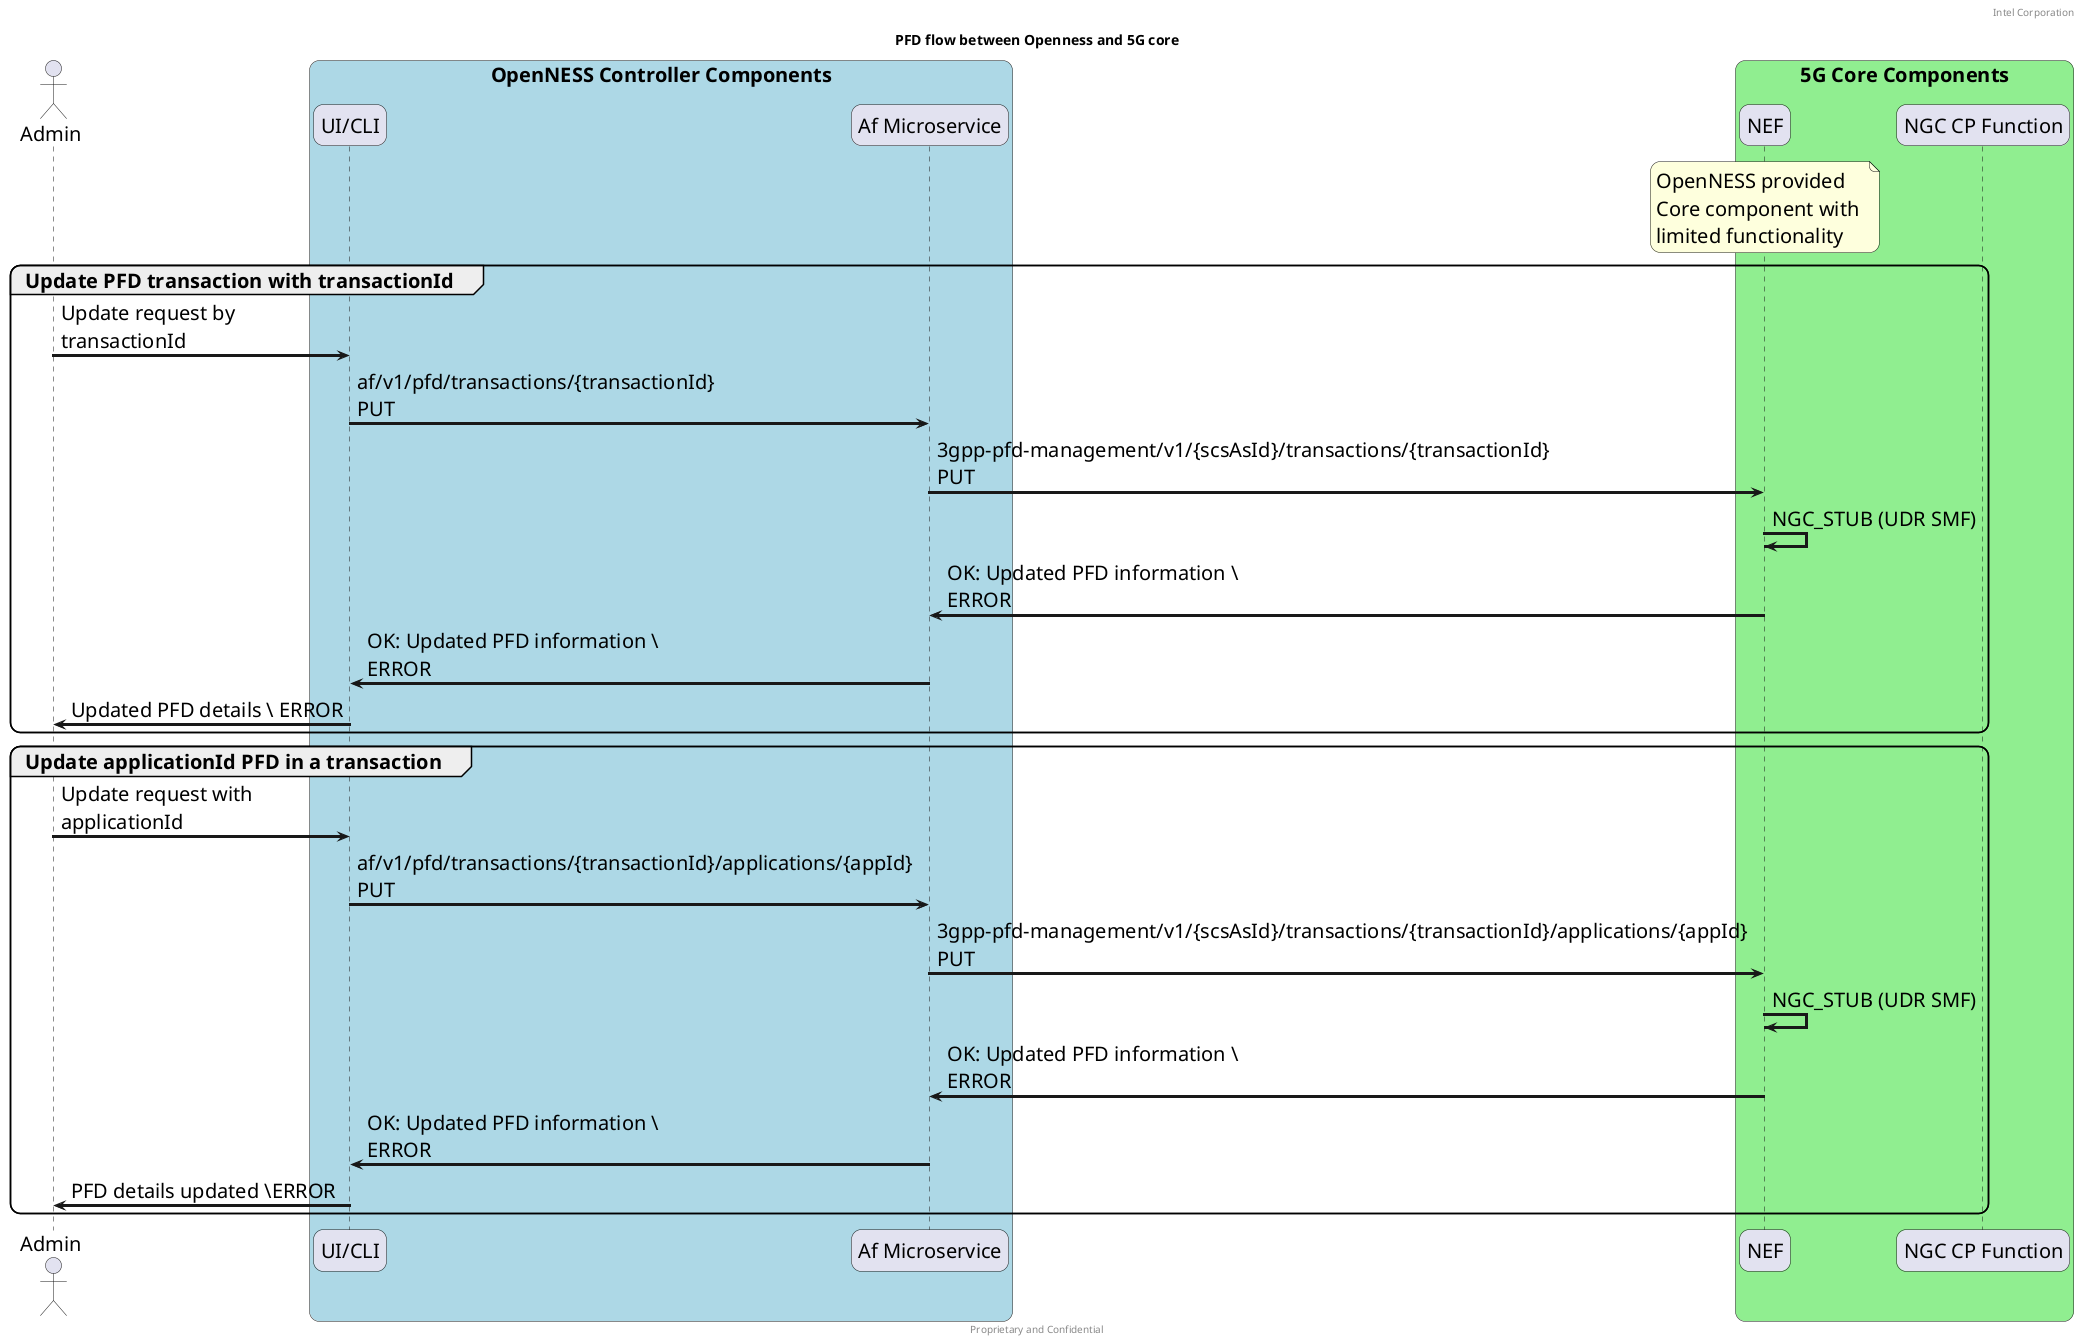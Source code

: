 @startuml
/' SPDX-License-Identifier: Apache-2.0
   Copyright (c) 2020 Intel Corporation
'/
skinparam monochrome false
skinparam roundcorner 20
skinparam defaultFontName "Intel Clear"
skinparam defaultFontSize 20
skinparam maxmessagesize 300
skinparam sequenceArrowThickness 3

header Intel Corporation
footer Proprietary and Confidential

title PFD flow between Openness and 5G core

actor Admin as user
participant "UI/CLI" as UI 
participant "Af Microservice" as AF 
participant "NEF" as NEF
participant "NGC CP Function" as 5GC

box "OpenNESS Controller Components" #LightBlue
	participant UI
    participant AF
end box

box "5G Core Components" #LightGreen
	participant NEF
    note over NEF 
        OpenNESS provided 
        Core component with 
        limited functionality
    end note    

    participant 5GC
end box

group Update PFD transaction with transactionId 
    user -> UI : Update request by transactionId
    UI -> AF : af/v1/pfd/transactions/{transactionId} PUT
    AF -> NEF : 3gpp-pfd-management/v1/{scsAsId}/transactions/{transactionId} PUT
    NEF -> NEF : NGC_STUB (UDR SMF)

    NEF -> AF : OK: Updated PFD information \ ERROR 
    AF -> UI : OK: Updated PFD information \ ERROR 
    UI -> user : Updated PFD details \ ERROR
end

group Update applicationId PFD in a transaction
    user -> UI : Update request with applicationId
    UI -> AF : af/v1/pfd/transactions/{transactionId}/applications/{appId} PUT
    AF -> NEF : 3gpp-pfd-management/v1/{scsAsId}/transactions/{transactionId}/applications/{appId} PUT
    NEF -> NEF : NGC_STUB (UDR SMF)

    NEF -> AF : OK: Updated PFD information \ ERROR 
    AF -> UI : OK: Updated PFD information \ ERROR 
    UI -> user : PFD details updated \ERROR
end
@enduml